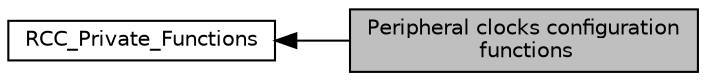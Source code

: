 digraph "Peripheral clocks configuration functions"
{
  edge [fontname="Helvetica",fontsize="10",labelfontname="Helvetica",labelfontsize="10"];
  node [fontname="Helvetica",fontsize="10",shape=record];
  rankdir=LR;
  Node0 [label="Peripheral clocks configuration\l functions",height=0.2,width=0.4,color="black", fillcolor="grey75", style="filled", fontcolor="black"];
  Node1 [label="RCC_Private_Functions",height=0.2,width=0.4,color="black", fillcolor="white", style="filled",URL="$group___r_c_c___private___functions.html"];
  Node1->Node0 [shape=plaintext, dir="back", style="solid"];
}
